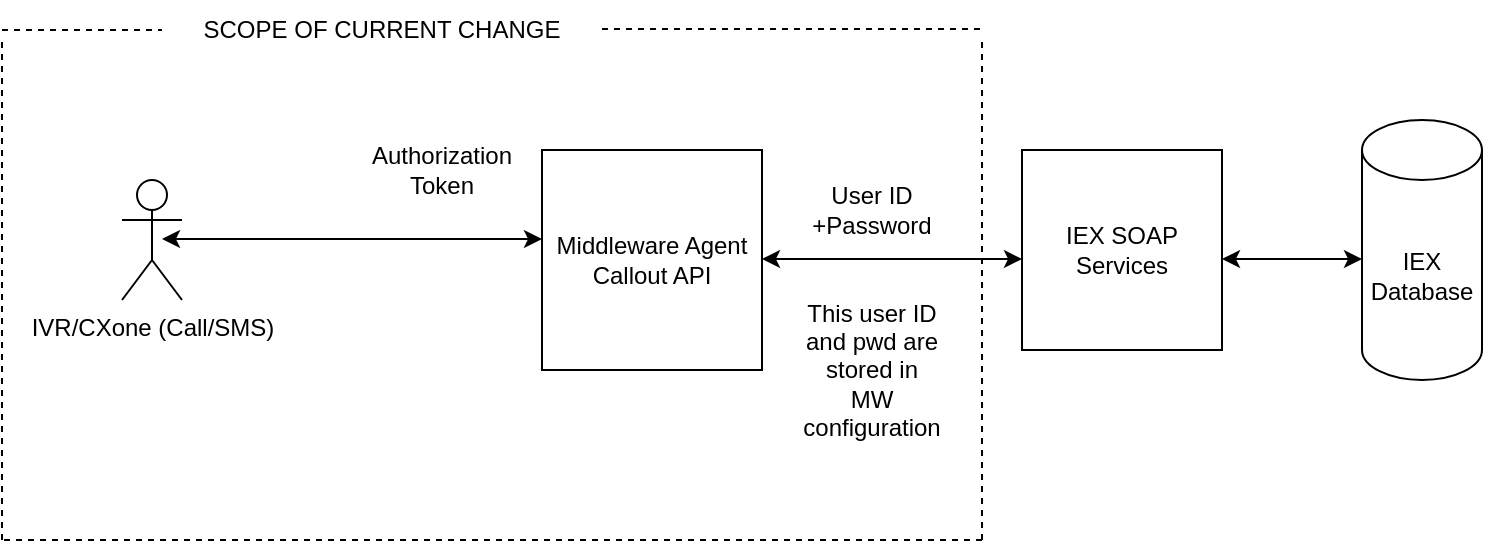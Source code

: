 <mxfile version="21.6.2" type="github">
  <diagram name="Page-1" id="S2DO4Dpq8Ne72N8rx3Cb">
    <mxGraphModel dx="794" dy="390" grid="1" gridSize="10" guides="1" tooltips="1" connect="1" arrows="1" fold="1" page="1" pageScale="1" pageWidth="850" pageHeight="1100" math="0" shadow="0">
      <root>
        <mxCell id="0" />
        <mxCell id="1" parent="0" />
        <mxCell id="ZE6NOK02QtIq8QPacqUB-1" value="IVR/CXone (Call/SMS)" style="shape=umlActor;verticalLabelPosition=bottom;verticalAlign=top;html=1;outlineConnect=0;" vertex="1" parent="1">
          <mxGeometry x="100" y="130" width="30" height="60" as="geometry" />
        </mxCell>
        <mxCell id="ZE6NOK02QtIq8QPacqUB-2" value="" style="endArrow=classic;startArrow=classic;html=1;rounded=0;" edge="1" parent="1">
          <mxGeometry width="50" height="50" relative="1" as="geometry">
            <mxPoint x="120" y="159.5" as="sourcePoint" />
            <mxPoint x="310" y="159.5" as="targetPoint" />
          </mxGeometry>
        </mxCell>
        <mxCell id="ZE6NOK02QtIq8QPacqUB-3" value="Authorization Token" style="text;html=1;strokeColor=none;fillColor=none;align=center;verticalAlign=middle;whiteSpace=wrap;rounded=0;" vertex="1" parent="1">
          <mxGeometry x="220" y="110" width="80" height="30" as="geometry" />
        </mxCell>
        <mxCell id="ZE6NOK02QtIq8QPacqUB-4" value="Middleware Agent Callout API" style="whiteSpace=wrap;html=1;aspect=fixed;" vertex="1" parent="1">
          <mxGeometry x="310" y="115" width="110" height="110" as="geometry" />
        </mxCell>
        <mxCell id="ZE6NOK02QtIq8QPacqUB-5" value="" style="endArrow=classic;startArrow=classic;html=1;rounded=0;" edge="1" parent="1">
          <mxGeometry width="50" height="50" relative="1" as="geometry">
            <mxPoint x="420" y="169.5" as="sourcePoint" />
            <mxPoint x="550" y="169.5" as="targetPoint" />
          </mxGeometry>
        </mxCell>
        <mxCell id="ZE6NOK02QtIq8QPacqUB-6" value="IEX SOAP Services" style="whiteSpace=wrap;html=1;aspect=fixed;" vertex="1" parent="1">
          <mxGeometry x="550" y="115" width="100" height="100" as="geometry" />
        </mxCell>
        <mxCell id="ZE6NOK02QtIq8QPacqUB-7" value="User ID +Password " style="text;html=1;strokeColor=none;fillColor=none;align=center;verticalAlign=middle;whiteSpace=wrap;rounded=0;" vertex="1" parent="1">
          <mxGeometry x="440" y="110" width="70" height="70" as="geometry" />
        </mxCell>
        <mxCell id="ZE6NOK02QtIq8QPacqUB-8" value="&lt;div&gt;This user ID&lt;/div&gt;&lt;div&gt;and pwd are stored in MW configuration&lt;br&gt;&lt;/div&gt;" style="text;html=1;strokeColor=none;fillColor=none;align=center;verticalAlign=middle;whiteSpace=wrap;rounded=0;" vertex="1" parent="1">
          <mxGeometry x="440" y="180" width="70" height="90" as="geometry" />
        </mxCell>
        <mxCell id="ZE6NOK02QtIq8QPacqUB-9" value="IEX Database" style="shape=cylinder3;whiteSpace=wrap;html=1;boundedLbl=1;backgroundOutline=1;size=15;" vertex="1" parent="1">
          <mxGeometry x="720" y="100" width="60" height="130" as="geometry" />
        </mxCell>
        <mxCell id="ZE6NOK02QtIq8QPacqUB-10" value="" style="endArrow=classic;startArrow=classic;html=1;rounded=0;entryX=0;entryY=0.5;entryDx=0;entryDy=0;entryPerimeter=0;" edge="1" parent="1">
          <mxGeometry width="50" height="50" relative="1" as="geometry">
            <mxPoint x="650" y="169.5" as="sourcePoint" />
            <mxPoint x="720" y="169.5" as="targetPoint" />
          </mxGeometry>
        </mxCell>
        <mxCell id="ZE6NOK02QtIq8QPacqUB-12" value="" style="endArrow=none;dashed=1;html=1;rounded=0;" edge="1" parent="1">
          <mxGeometry width="50" height="50" relative="1" as="geometry">
            <mxPoint x="530" y="310" as="sourcePoint" />
            <mxPoint x="40" y="310" as="targetPoint" />
          </mxGeometry>
        </mxCell>
        <mxCell id="ZE6NOK02QtIq8QPacqUB-13" value="" style="endArrow=none;dashed=1;html=1;rounded=0;" edge="1" parent="1">
          <mxGeometry width="50" height="50" relative="1" as="geometry">
            <mxPoint x="530" y="310" as="sourcePoint" />
            <mxPoint x="530" y="60" as="targetPoint" />
          </mxGeometry>
        </mxCell>
        <mxCell id="ZE6NOK02QtIq8QPacqUB-14" value="" style="endArrow=none;dashed=1;html=1;rounded=0;" edge="1" parent="1">
          <mxGeometry width="50" height="50" relative="1" as="geometry">
            <mxPoint x="40" y="310" as="sourcePoint" />
            <mxPoint x="40" y="60" as="targetPoint" />
          </mxGeometry>
        </mxCell>
        <mxCell id="ZE6NOK02QtIq8QPacqUB-15" value="" style="endArrow=none;dashed=1;html=1;rounded=0;" edge="1" parent="1" target="ZE6NOK02QtIq8QPacqUB-16">
          <mxGeometry width="50" height="50" relative="1" as="geometry">
            <mxPoint x="40" y="55" as="sourcePoint" />
            <mxPoint x="110" y="50" as="targetPoint" />
          </mxGeometry>
        </mxCell>
        <mxCell id="ZE6NOK02QtIq8QPacqUB-16" value="SCOPE OF CURRENT CHANGE" style="text;html=1;strokeColor=none;fillColor=none;align=center;verticalAlign=middle;whiteSpace=wrap;rounded=0;" vertex="1" parent="1">
          <mxGeometry x="120" y="40" width="220" height="30" as="geometry" />
        </mxCell>
        <mxCell id="ZE6NOK02QtIq8QPacqUB-17" value="" style="endArrow=none;dashed=1;html=1;rounded=0;" edge="1" parent="1">
          <mxGeometry width="50" height="50" relative="1" as="geometry">
            <mxPoint x="340" y="54.5" as="sourcePoint" />
            <mxPoint x="530" y="54.5" as="targetPoint" />
          </mxGeometry>
        </mxCell>
      </root>
    </mxGraphModel>
  </diagram>
</mxfile>
